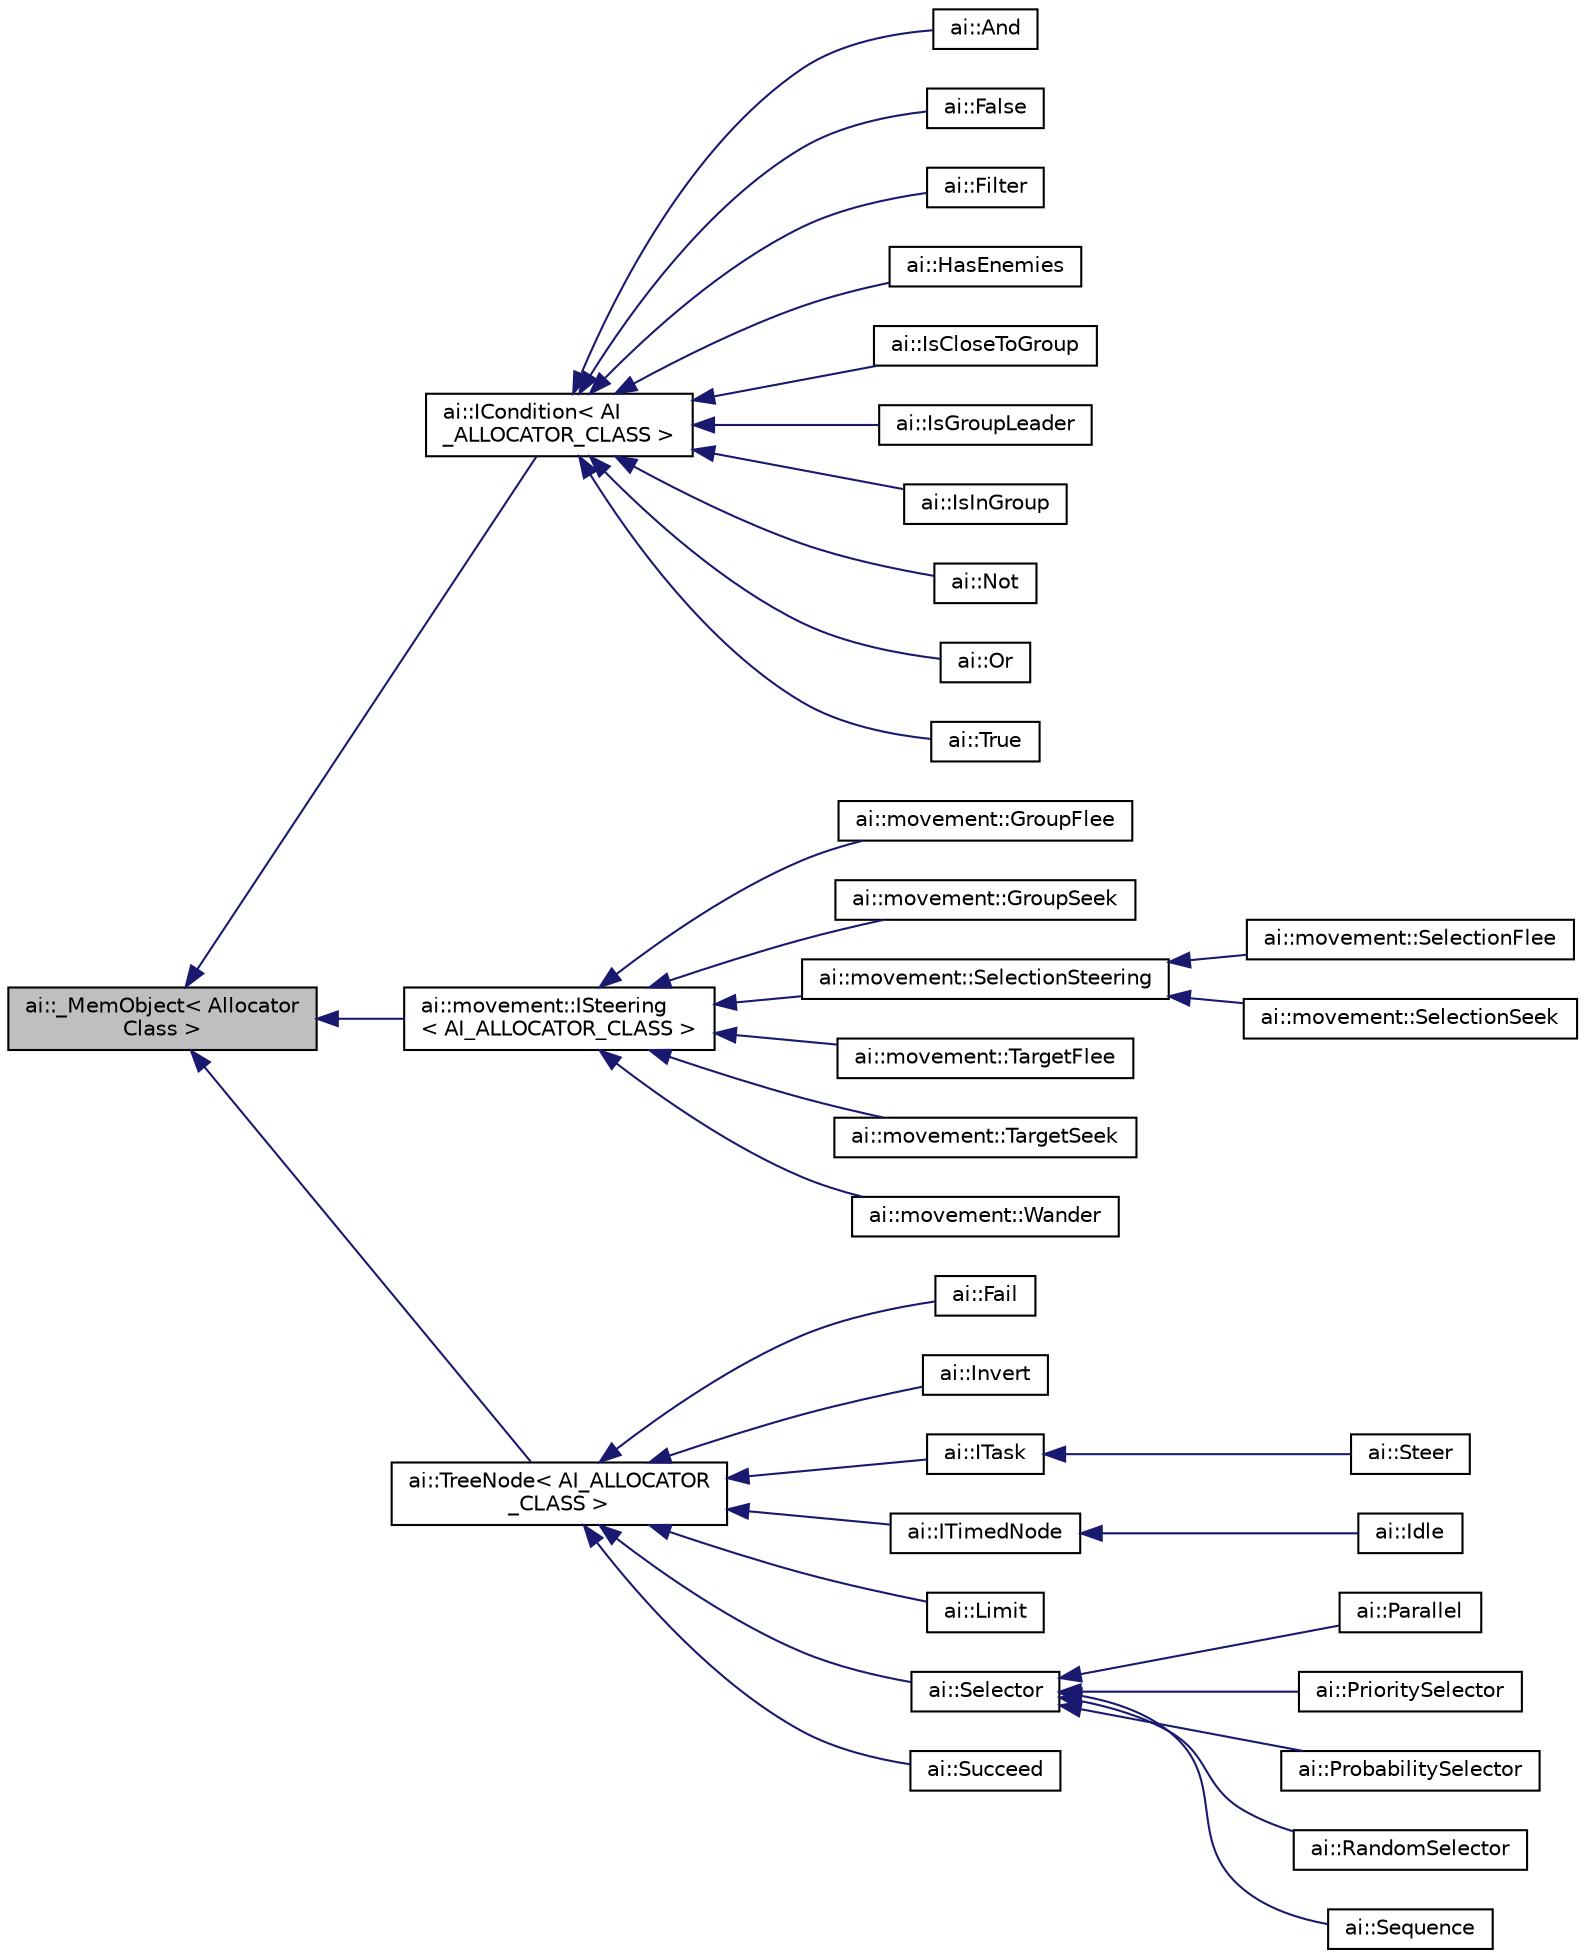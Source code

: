 digraph "ai::_MemObject&lt; AllocatorClass &gt;"
{
  edge [fontname="Helvetica",fontsize="10",labelfontname="Helvetica",labelfontsize="10"];
  node [fontname="Helvetica",fontsize="10",shape=record];
  rankdir="LR";
  Node1 [label="ai::_MemObject\< Allocator\lClass \>",height=0.2,width=0.4,color="black", fillcolor="grey75", style="filled", fontcolor="black"];
  Node1 -> Node2 [dir="back",color="midnightblue",fontsize="10",style="solid",fontname="Helvetica"];
  Node2 [label="ai::ICondition\< AI\l_ALLOCATOR_CLASS \>",height=0.2,width=0.4,color="black", fillcolor="white", style="filled",URL="$classai_1_1ICondition.html",tooltip="A condition can be placed on a TreeNode to decide which node is going to get executed. In general they are stateless. If they are not, it should explicitly get noted. "];
  Node2 -> Node3 [dir="back",color="midnightblue",fontsize="10",style="solid",fontname="Helvetica"];
  Node3 [label="ai::And",height=0.2,width=0.4,color="black", fillcolor="white", style="filled",URL="$classai_1_1And.html",tooltip="This condition will logically and all contained conditions. "];
  Node2 -> Node4 [dir="back",color="midnightblue",fontsize="10",style="solid",fontname="Helvetica"];
  Node4 [label="ai::False",height=0.2,width=0.4,color="black", fillcolor="white", style="filled",URL="$classai_1_1False.html",tooltip="This condition just always evaluates to false. "];
  Node2 -> Node5 [dir="back",color="midnightblue",fontsize="10",style="solid",fontname="Helvetica"];
  Node5 [label="ai::Filter",height=0.2,width=0.4,color="black", fillcolor="white", style="filled",URL="$classai_1_1Filter.html",tooltip="The filter condition executes some selection filters (IFilter) and evaluates to true if the resulting..."];
  Node2 -> Node6 [dir="back",color="midnightblue",fontsize="10",style="solid",fontname="Helvetica"];
  Node6 [label="ai::HasEnemies",height=0.2,width=0.4,color="black", fillcolor="white", style="filled",URL="$classai_1_1HasEnemies.html",tooltip="This condition checks whether there are enemies. "];
  Node2 -> Node7 [dir="back",color="midnightblue",fontsize="10",style="solid",fontname="Helvetica"];
  Node7 [label="ai::IsCloseToGroup",height=0.2,width=0.4,color="black", fillcolor="white", style="filled",URL="$classai_1_1IsCloseToGroup.html",tooltip="Checks whether the controlled AI is close to a particular group. "];
  Node2 -> Node8 [dir="back",color="midnightblue",fontsize="10",style="solid",fontname="Helvetica"];
  Node8 [label="ai::IsGroupLeader",height=0.2,width=0.4,color="black", fillcolor="white", style="filled",URL="$classai_1_1IsGroupLeader.html",tooltip="Evaluates to true if you are the first member in a particular group. "];
  Node2 -> Node9 [dir="back",color="midnightblue",fontsize="10",style="solid",fontname="Helvetica"];
  Node9 [label="ai::IsInGroup",height=0.2,width=0.4,color="black", fillcolor="white", style="filled",URL="$classai_1_1IsInGroup.html",tooltip="Checks whether the AI is in any or in a particular group. "];
  Node2 -> Node10 [dir="back",color="midnightblue",fontsize="10",style="solid",fontname="Helvetica"];
  Node10 [label="ai::Not",height=0.2,width=0.4,color="black", fillcolor="white", style="filled",URL="$classai_1_1Not.html",tooltip="This condition will just swap the result of the contained condition. "];
  Node2 -> Node11 [dir="back",color="midnightblue",fontsize="10",style="solid",fontname="Helvetica"];
  Node11 [label="ai::Or",height=0.2,width=0.4,color="black", fillcolor="white", style="filled",URL="$classai_1_1Or.html",tooltip="This condition will logically or all contained conditions. "];
  Node2 -> Node12 [dir="back",color="midnightblue",fontsize="10",style="solid",fontname="Helvetica"];
  Node12 [label="ai::True",height=0.2,width=0.4,color="black", fillcolor="white", style="filled",URL="$classai_1_1True.html",tooltip="This condition just always evaluates to true. "];
  Node1 -> Node13 [dir="back",color="midnightblue",fontsize="10",style="solid",fontname="Helvetica"];
  Node13 [label="ai::movement::ISteering\l\< AI_ALLOCATOR_CLASS \>",height=0.2,width=0.4,color="black", fillcolor="white", style="filled",URL="$classai_1_1movement_1_1ISteering.html",tooltip="Steering interface. "];
  Node13 -> Node14 [dir="back",color="midnightblue",fontsize="10",style="solid",fontname="Helvetica"];
  Node14 [label="ai::movement::GroupFlee",height=0.2,width=0.4,color="black", fillcolor="white", style="filled",URL="$classai_1_1movement_1_1GroupFlee.html",tooltip="Flees from a particular group. "];
  Node13 -> Node15 [dir="back",color="midnightblue",fontsize="10",style="solid",fontname="Helvetica"];
  Node15 [label="ai::movement::GroupSeek",height=0.2,width=0.4,color="black", fillcolor="white", style="filled",URL="$classai_1_1movement_1_1GroupSeek.html",tooltip="Seeks a particular group. "];
  Node13 -> Node16 [dir="back",color="midnightblue",fontsize="10",style="solid",fontname="Helvetica"];
  Node16 [label="ai::movement::SelectionSteering",height=0.2,width=0.4,color="black", fillcolor="white", style="filled",URL="$classai_1_1movement_1_1SelectionSteering.html",tooltip="IFilter steering interface "];
  Node16 -> Node17 [dir="back",color="midnightblue",fontsize="10",style="solid",fontname="Helvetica"];
  Node17 [label="ai::movement::SelectionFlee",height=0.2,width=0.4,color="black", fillcolor="white", style="filled",URL="$classai_1_1movement_1_1SelectionFlee.html",tooltip="Flees the current IFilter selection from the given ICharacter. "];
  Node16 -> Node18 [dir="back",color="midnightblue",fontsize="10",style="solid",fontname="Helvetica"];
  Node18 [label="ai::movement::SelectionSeek",height=0.2,width=0.4,color="black", fillcolor="white", style="filled",URL="$classai_1_1movement_1_1SelectionSeek.html",tooltip="Seeks the current IFilter selection from the given ICharacter. "];
  Node13 -> Node19 [dir="back",color="midnightblue",fontsize="10",style="solid",fontname="Helvetica"];
  Node19 [label="ai::movement::TargetFlee",height=0.2,width=0.4,color="black", fillcolor="white", style="filled",URL="$classai_1_1movement_1_1TargetFlee.html",tooltip="Flees from a particular target. "];
  Node13 -> Node20 [dir="back",color="midnightblue",fontsize="10",style="solid",fontname="Helvetica"];
  Node20 [label="ai::movement::TargetSeek",height=0.2,width=0.4,color="black", fillcolor="white", style="filled",URL="$classai_1_1movement_1_1TargetSeek.html",tooltip="Seeks a particular target. "];
  Node13 -> Node21 [dir="back",color="midnightblue",fontsize="10",style="solid",fontname="Helvetica"];
  Node21 [label="ai::movement::Wander",height=0.2,width=0.4,color="black", fillcolor="white", style="filled",URL="$classai_1_1movement_1_1Wander.html",tooltip="Moves forward in the direction the character is currently facing into. "];
  Node1 -> Node22 [dir="back",color="midnightblue",fontsize="10",style="solid",fontname="Helvetica"];
  Node22 [label="ai::TreeNode\< AI_ALLOCATOR\l_CLASS \>",height=0.2,width=0.4,color="black", fillcolor="white", style="filled",URL="$classai_1_1TreeNode.html",tooltip="The base class for all behaviour tree actions. "];
  Node22 -> Node23 [dir="back",color="midnightblue",fontsize="10",style="solid",fontname="Helvetica"];
  Node23 [label="ai::Fail",height=0.2,width=0.4,color="black", fillcolor="white", style="filled",URL="$classai_1_1Fail.html",tooltip="A decorator node with only one child attached. The result of the attached child is only taken into ac..."];
  Node22 -> Node24 [dir="back",color="midnightblue",fontsize="10",style="solid",fontname="Helvetica"];
  Node24 [label="ai::Invert",height=0.2,width=0.4,color="black", fillcolor="white", style="filled",URL="$classai_1_1Invert.html",tooltip="A node with only one child attached. The result of the attached child is inverted. "];
  Node22 -> Node25 [dir="back",color="midnightblue",fontsize="10",style="solid",fontname="Helvetica"];
  Node25 [label="ai::ITask",height=0.2,width=0.4,color="black", fillcolor="white", style="filled",URL="$classai_1_1ITask.html",tooltip="A node for your real actions in the behaviour tree. "];
  Node25 -> Node26 [dir="back",color="midnightblue",fontsize="10",style="solid",fontname="Helvetica"];
  Node26 [label="ai::Steer",height=0.2,width=0.4,color="black", fillcolor="white", style="filled",URL="$classai_1_1Steer.html"];
  Node22 -> Node27 [dir="back",color="midnightblue",fontsize="10",style="solid",fontname="Helvetica"];
  Node27 [label="ai::ITimedNode",height=0.2,width=0.4,color="black", fillcolor="white", style="filled",URL="$classai_1_1ITimedNode.html",tooltip="A timed node is a TreeNode that is executed until a given time (millis) is elapsed. "];
  Node27 -> Node28 [dir="back",color="midnightblue",fontsize="10",style="solid",fontname="Helvetica"];
  Node28 [label="ai::Idle",height=0.2,width=0.4,color="black", fillcolor="white", style="filled",URL="$classai_1_1Idle.html",tooltip="ITimedNode that is just idling until the given time is elapsed. "];
  Node22 -> Node29 [dir="back",color="midnightblue",fontsize="10",style="solid",fontname="Helvetica"];
  Node29 [label="ai::Limit",height=0.2,width=0.4,color="black", fillcolor="white", style="filled",URL="$classai_1_1Limit.html",tooltip="A decorator node which limits the execution of the attached child to a specified amount of runs..."];
  Node22 -> Node30 [dir="back",color="midnightblue",fontsize="10",style="solid",fontname="Helvetica"];
  Node30 [label="ai::Selector",height=0.2,width=0.4,color="black", fillcolor="white", style="filled",URL="$classai_1_1Selector.html",tooltip="Base class for all type of TreeNode selectors. "];
  Node30 -> Node31 [dir="back",color="midnightblue",fontsize="10",style="solid",fontname="Helvetica"];
  Node31 [label="ai::Parallel",height=0.2,width=0.4,color="black", fillcolor="white", style="filled",URL="$classai_1_1Parallel.html",tooltip="Executes all the connected children in the order they were added (no matter what the TreeNodeStatus o..."];
  Node30 -> Node32 [dir="back",color="midnightblue",fontsize="10",style="solid",fontname="Helvetica"];
  Node32 [label="ai::PrioritySelector",height=0.2,width=0.4,color="black", fillcolor="white", style="filled",URL="$classai_1_1PrioritySelector.html",tooltip="This node tries to execute all the attached children until one succeeds. This composite only fails if..."];
  Node30 -> Node33 [dir="back",color="midnightblue",fontsize="10",style="solid",fontname="Helvetica"];
  Node33 [label="ai::ProbabilitySelector",height=0.2,width=0.4,color="black", fillcolor="white", style="filled",URL="$classai_1_1ProbabilitySelector.html",tooltip="This node executes one of the attached children randomly based on the given weights. The node is executed until it is no longer in the running state. "];
  Node30 -> Node34 [dir="back",color="midnightblue",fontsize="10",style="solid",fontname="Helvetica"];
  Node34 [label="ai::RandomSelector",height=0.2,width=0.4,color="black", fillcolor="white", style="filled",URL="$classai_1_1RandomSelector.html",tooltip="This node executes all the attached children in random order. This composite only fails if all childr..."];
  Node30 -> Node35 [dir="back",color="midnightblue",fontsize="10",style="solid",fontname="Helvetica"];
  Node35 [label="ai::Sequence",height=0.2,width=0.4,color="black", fillcolor="white", style="filled",URL="$classai_1_1Sequence.html",tooltip="The sequence continues to execute their children until one of the children returned a state that is n..."];
  Node22 -> Node36 [dir="back",color="midnightblue",fontsize="10",style="solid",fontname="Helvetica"];
  Node36 [label="ai::Succeed",height=0.2,width=0.4,color="black", fillcolor="white", style="filled",URL="$classai_1_1Succeed.html",tooltip="A decorator node with only one child attached. The result of the attached child is only taken into ac..."];
}
